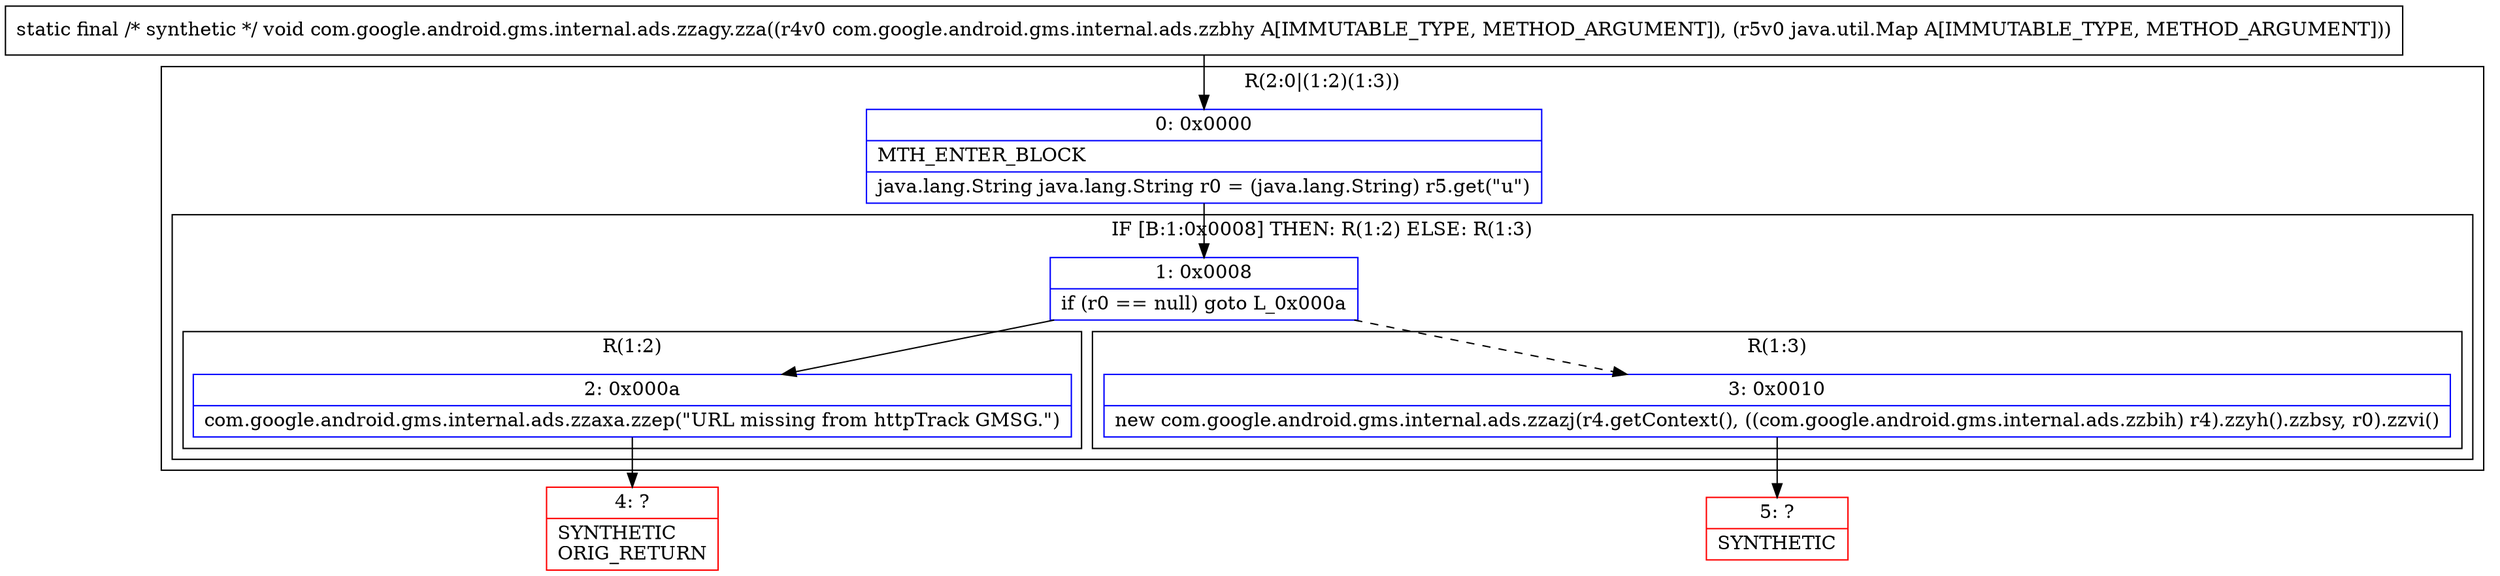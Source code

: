 digraph "CFG forcom.google.android.gms.internal.ads.zzagy.zza(Lcom\/google\/android\/gms\/internal\/ads\/zzbhy;Ljava\/util\/Map;)V" {
subgraph cluster_Region_62841006 {
label = "R(2:0|(1:2)(1:3))";
node [shape=record,color=blue];
Node_0 [shape=record,label="{0\:\ 0x0000|MTH_ENTER_BLOCK\l|java.lang.String java.lang.String r0 = (java.lang.String) r5.get(\"u\")\l}"];
subgraph cluster_IfRegion_786098718 {
label = "IF [B:1:0x0008] THEN: R(1:2) ELSE: R(1:3)";
node [shape=record,color=blue];
Node_1 [shape=record,label="{1\:\ 0x0008|if (r0 == null) goto L_0x000a\l}"];
subgraph cluster_Region_1336736503 {
label = "R(1:2)";
node [shape=record,color=blue];
Node_2 [shape=record,label="{2\:\ 0x000a|com.google.android.gms.internal.ads.zzaxa.zzep(\"URL missing from httpTrack GMSG.\")\l}"];
}
subgraph cluster_Region_41848252 {
label = "R(1:3)";
node [shape=record,color=blue];
Node_3 [shape=record,label="{3\:\ 0x0010|new com.google.android.gms.internal.ads.zzazj(r4.getContext(), ((com.google.android.gms.internal.ads.zzbih) r4).zzyh().zzbsy, r0).zzvi()\l}"];
}
}
}
Node_4 [shape=record,color=red,label="{4\:\ ?|SYNTHETIC\lORIG_RETURN\l}"];
Node_5 [shape=record,color=red,label="{5\:\ ?|SYNTHETIC\l}"];
MethodNode[shape=record,label="{static final \/* synthetic *\/ void com.google.android.gms.internal.ads.zzagy.zza((r4v0 com.google.android.gms.internal.ads.zzbhy A[IMMUTABLE_TYPE, METHOD_ARGUMENT]), (r5v0 java.util.Map A[IMMUTABLE_TYPE, METHOD_ARGUMENT])) }"];
MethodNode -> Node_0;
Node_0 -> Node_1;
Node_1 -> Node_2;
Node_1 -> Node_3[style=dashed];
Node_2 -> Node_4;
Node_3 -> Node_5;
}

